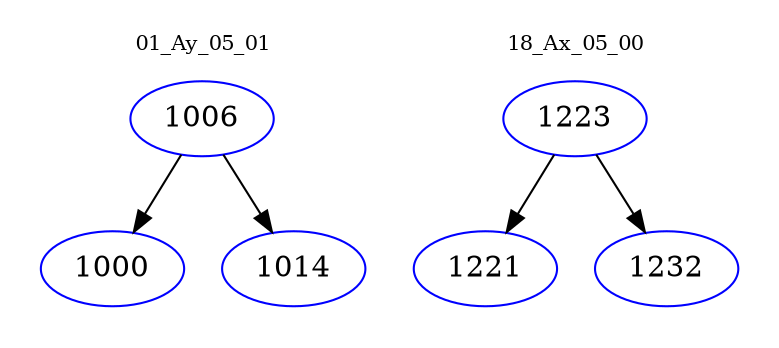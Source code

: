 digraph{
subgraph cluster_0 {
color = white
label = "01_Ay_05_01";
fontsize=10;
T0_1006 [label="1006", color="blue"]
T0_1006 -> T0_1000 [color="black"]
T0_1000 [label="1000", color="blue"]
T0_1006 -> T0_1014 [color="black"]
T0_1014 [label="1014", color="blue"]
}
subgraph cluster_1 {
color = white
label = "18_Ax_05_00";
fontsize=10;
T1_1223 [label="1223", color="blue"]
T1_1223 -> T1_1221 [color="black"]
T1_1221 [label="1221", color="blue"]
T1_1223 -> T1_1232 [color="black"]
T1_1232 [label="1232", color="blue"]
}
}
